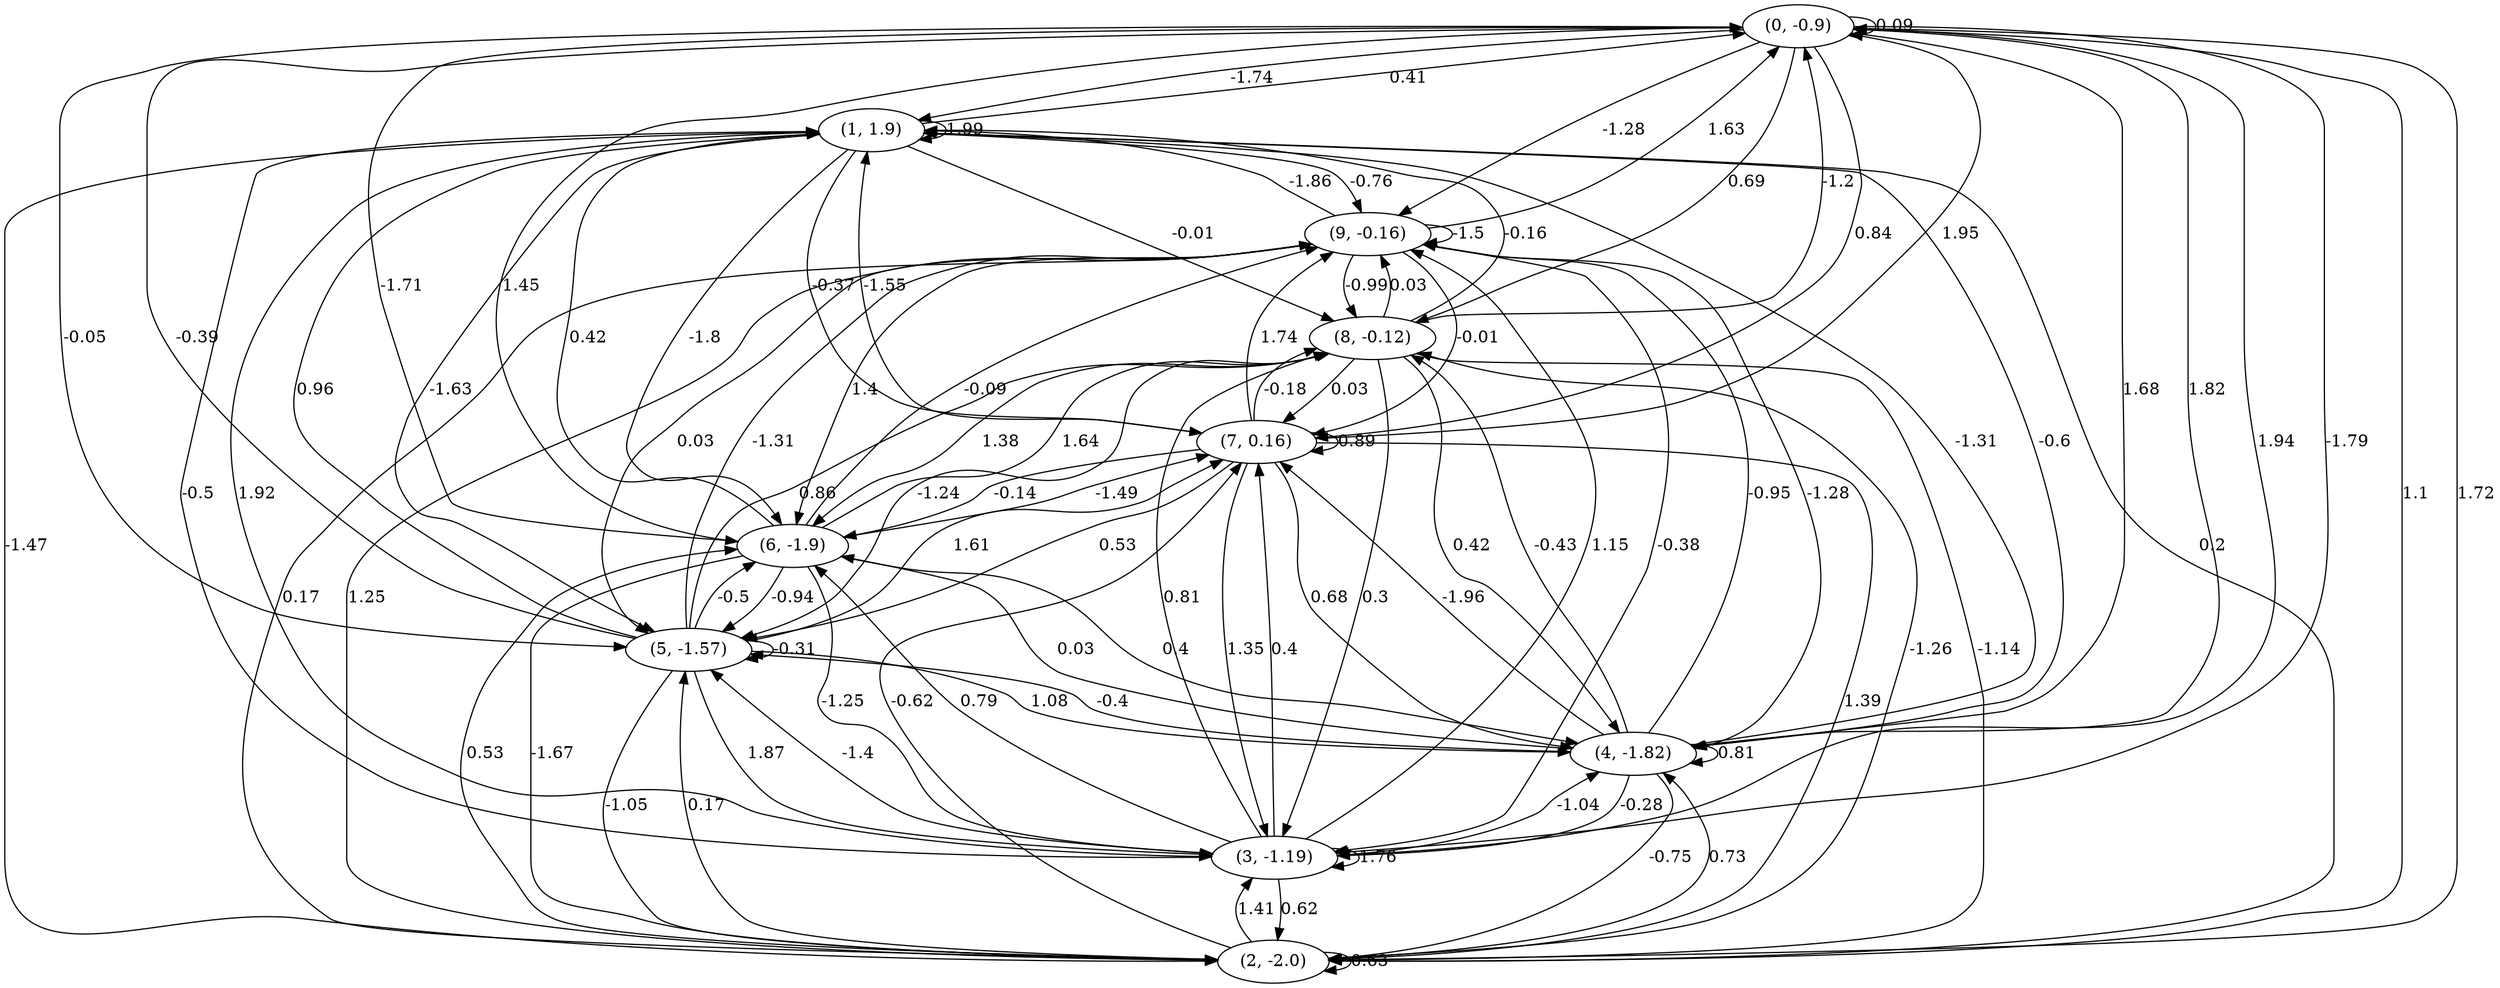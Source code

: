 digraph {
    0 [ label = "(0, -0.9)" ]
    1 [ label = "(1, 1.9)" ]
    2 [ label = "(2, -2.0)" ]
    3 [ label = "(3, -1.19)" ]
    4 [ label = "(4, -1.82)" ]
    5 [ label = "(5, -1.57)" ]
    6 [ label = "(6, -1.9)" ]
    7 [ label = "(7, 0.16)" ]
    8 [ label = "(8, -0.12)" ]
    9 [ label = "(9, -0.16)" ]
    0 -> 0 [ label = "0.09" ]
    1 -> 1 [ label = "1.99" ]
    2 -> 2 [ label = "0.63" ]
    3 -> 3 [ label = "1.76" ]
    4 -> 4 [ label = "0.81" ]
    5 -> 5 [ label = "-0.31" ]
    7 -> 7 [ label = "0.89" ]
    9 -> 9 [ label = "-1.5" ]
    1 -> 0 [ label = "0.41" ]
    2 -> 0 [ label = "1.72" ]
    3 -> 0 [ label = "1.94" ]
    4 -> 0 [ label = "1.82" ]
    5 -> 0 [ label = "-0.39" ]
    6 -> 0 [ label = "-1.71" ]
    7 -> 0 [ label = "1.95" ]
    8 -> 0 [ label = "-1.2" ]
    9 -> 0 [ label = "1.63" ]
    0 -> 1 [ label = "-1.74" ]
    2 -> 1 [ label = "0.2" ]
    3 -> 1 [ label = "-0.5" ]
    4 -> 1 [ label = "-1.31" ]
    5 -> 1 [ label = "0.96" ]
    6 -> 1 [ label = "0.42" ]
    7 -> 1 [ label = "-1.55" ]
    8 -> 1 [ label = "-0.16" ]
    9 -> 1 [ label = "-1.86" ]
    0 -> 2 [ label = "1.1" ]
    1 -> 2 [ label = "-1.47" ]
    3 -> 2 [ label = "0.62" ]
    4 -> 2 [ label = "-0.75" ]
    5 -> 2 [ label = "-1.05" ]
    6 -> 2 [ label = "-1.67" ]
    7 -> 2 [ label = "1.39" ]
    8 -> 2 [ label = "-1.14" ]
    9 -> 2 [ label = "0.17" ]
    0 -> 3 [ label = "-1.79" ]
    1 -> 3 [ label = "1.92" ]
    2 -> 3 [ label = "1.41" ]
    4 -> 3 [ label = "-0.28" ]
    5 -> 3 [ label = "1.87" ]
    6 -> 3 [ label = "-1.25" ]
    7 -> 3 [ label = "1.35" ]
    8 -> 3 [ label = "0.3" ]
    9 -> 3 [ label = "-0.38" ]
    0 -> 4 [ label = "1.68" ]
    1 -> 4 [ label = "-0.6" ]
    2 -> 4 [ label = "0.73" ]
    3 -> 4 [ label = "-1.04" ]
    5 -> 4 [ label = "1.08" ]
    6 -> 4 [ label = "0.4" ]
    7 -> 4 [ label = "0.68" ]
    8 -> 4 [ label = "0.42" ]
    9 -> 4 [ label = "-1.28" ]
    0 -> 5 [ label = "-0.05" ]
    1 -> 5 [ label = "-1.63" ]
    2 -> 5 [ label = "0.17" ]
    3 -> 5 [ label = "-1.4" ]
    4 -> 5 [ label = "-0.4" ]
    6 -> 5 [ label = "-0.94" ]
    7 -> 5 [ label = "0.53" ]
    8 -> 5 [ label = "-1.24" ]
    9 -> 5 [ label = "0.03" ]
    0 -> 6 [ label = "1.45" ]
    1 -> 6 [ label = "-1.8" ]
    2 -> 6 [ label = "0.53" ]
    3 -> 6 [ label = "0.79" ]
    4 -> 6 [ label = "0.03" ]
    5 -> 6 [ label = "-0.5" ]
    7 -> 6 [ label = "-0.14" ]
    8 -> 6 [ label = "1.38" ]
    9 -> 6 [ label = "1.4" ]
    0 -> 7 [ label = "0.84" ]
    1 -> 7 [ label = "-0.37" ]
    2 -> 7 [ label = "-0.62" ]
    3 -> 7 [ label = "0.4" ]
    4 -> 7 [ label = "-1.96" ]
    5 -> 7 [ label = "1.61" ]
    6 -> 7 [ label = "-1.49" ]
    8 -> 7 [ label = "0.03" ]
    9 -> 7 [ label = "-0.01" ]
    0 -> 8 [ label = "0.69" ]
    1 -> 8 [ label = "-0.01" ]
    2 -> 8 [ label = "-1.26" ]
    3 -> 8 [ label = "0.81" ]
    4 -> 8 [ label = "-0.43" ]
    5 -> 8 [ label = "0.86" ]
    6 -> 8 [ label = "1.64" ]
    7 -> 8 [ label = "-0.18" ]
    9 -> 8 [ label = "-0.99" ]
    0 -> 9 [ label = "-1.28" ]
    1 -> 9 [ label = "-0.76" ]
    2 -> 9 [ label = "1.25" ]
    3 -> 9 [ label = "1.15" ]
    4 -> 9 [ label = "-0.95" ]
    5 -> 9 [ label = "-1.31" ]
    6 -> 9 [ label = "-0.09" ]
    7 -> 9 [ label = "1.74" ]
    8 -> 9 [ label = "0.03" ]
}


